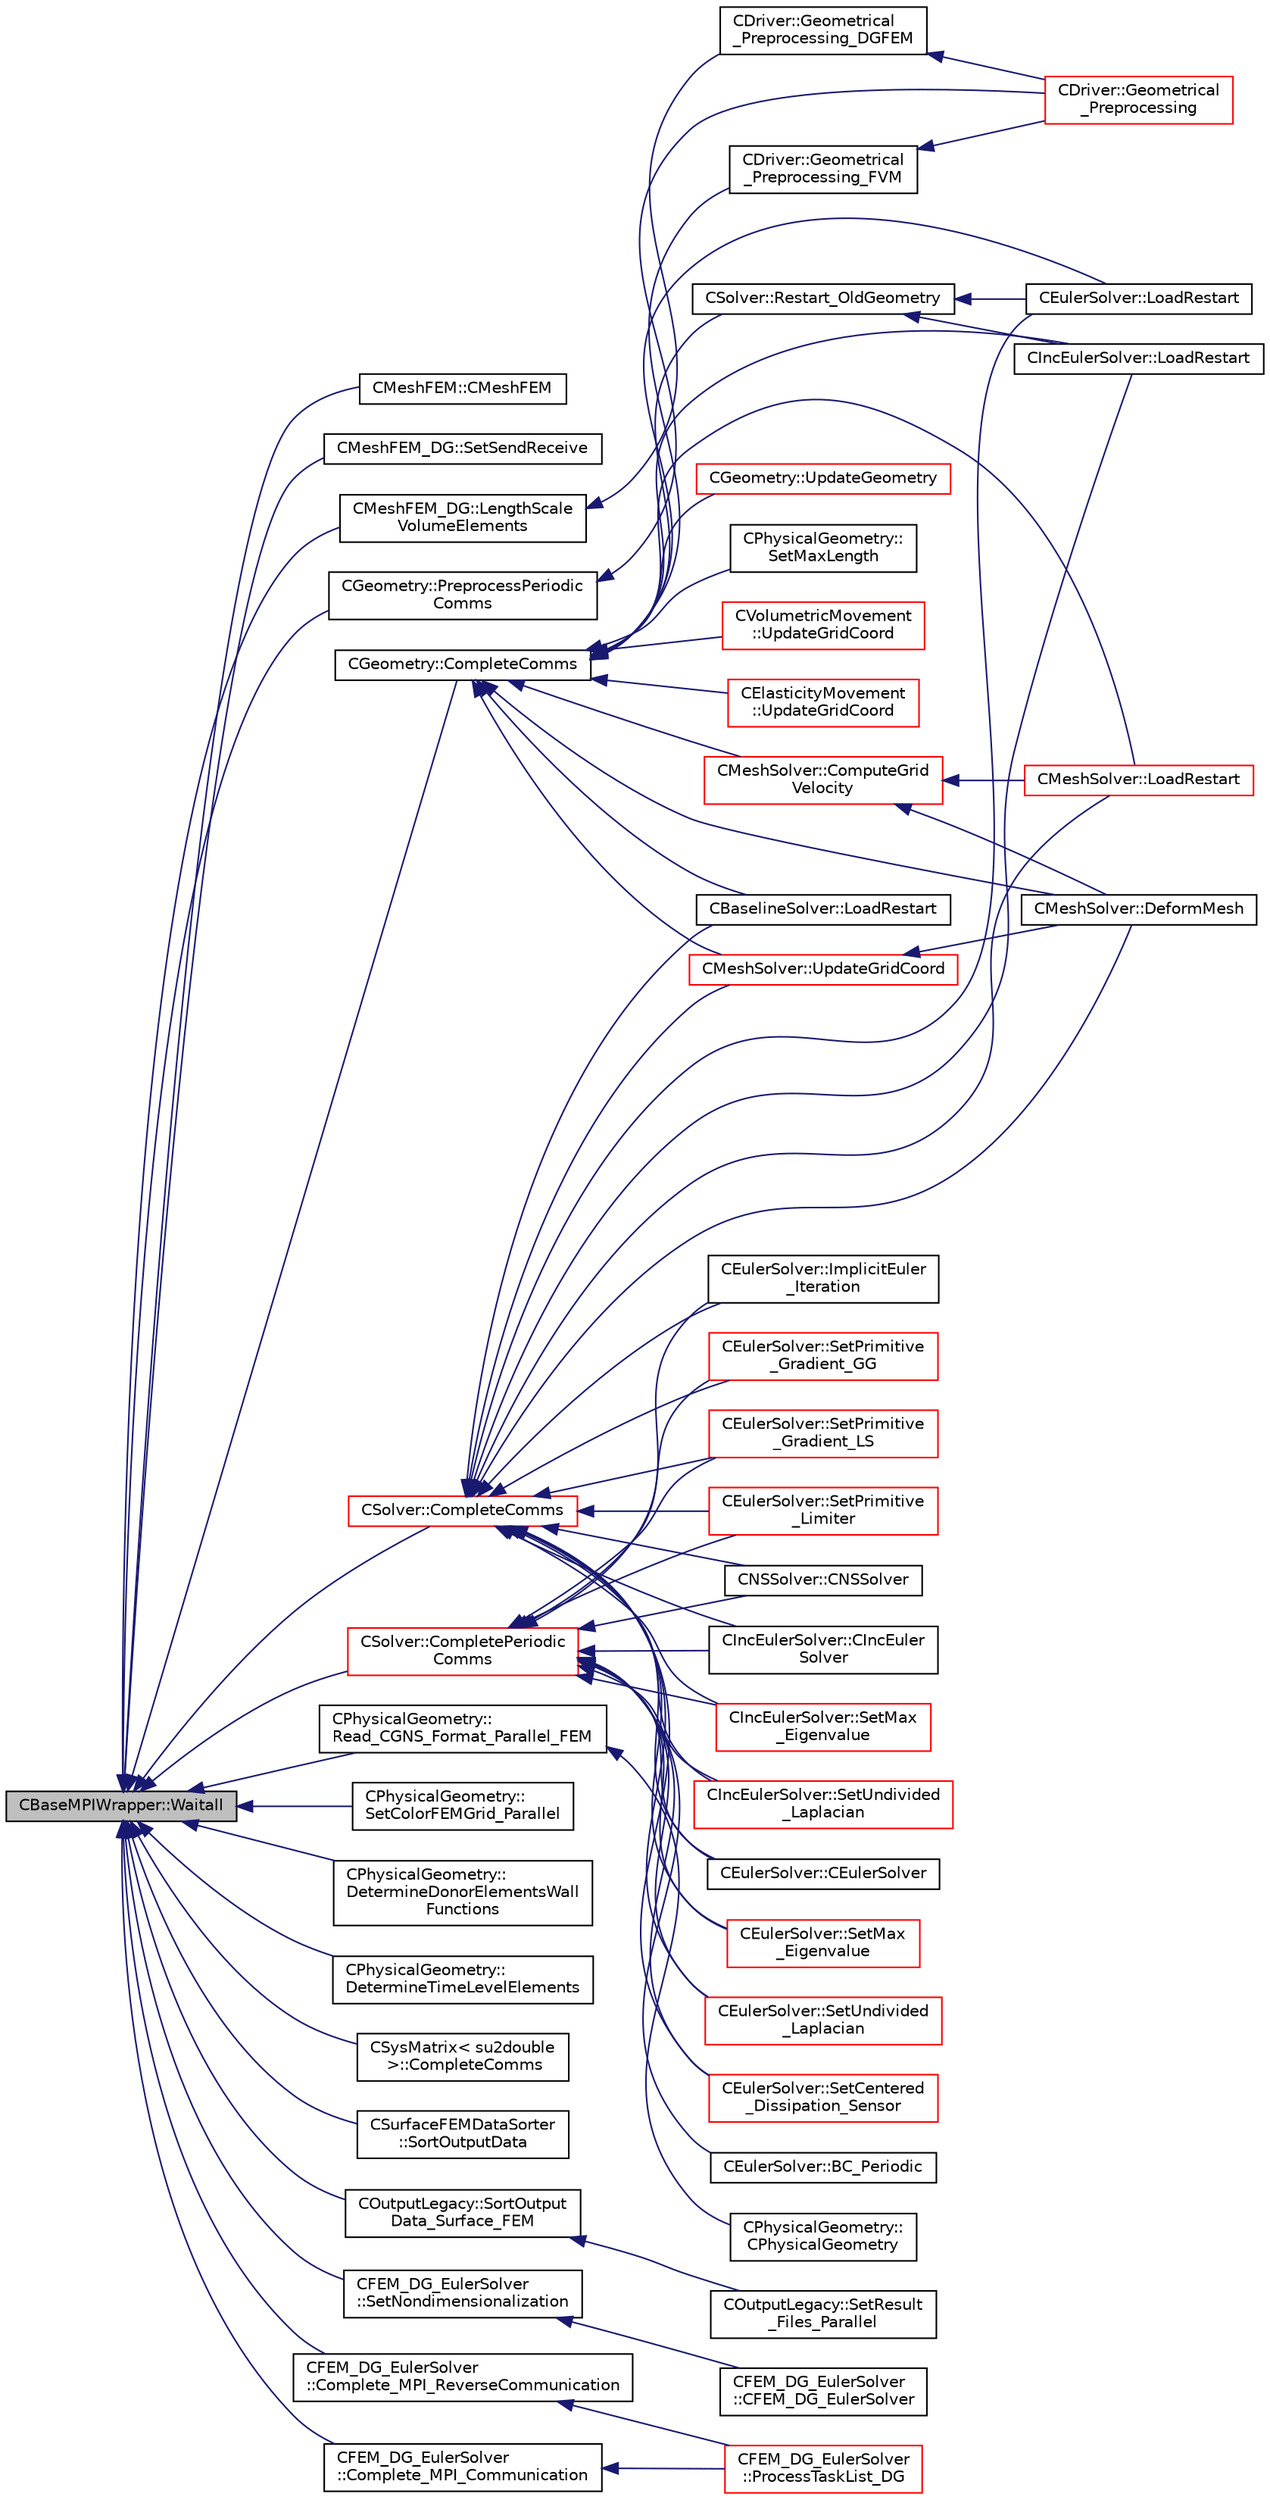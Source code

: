 digraph "CBaseMPIWrapper::Waitall"
{
  edge [fontname="Helvetica",fontsize="10",labelfontname="Helvetica",labelfontsize="10"];
  node [fontname="Helvetica",fontsize="10",shape=record];
  rankdir="LR";
  Node2914 [label="CBaseMPIWrapper::Waitall",height=0.2,width=0.4,color="black", fillcolor="grey75", style="filled", fontcolor="black"];
  Node2914 -> Node2915 [dir="back",color="midnightblue",fontsize="10",style="solid",fontname="Helvetica"];
  Node2915 [label="CMeshFEM::CMeshFEM",height=0.2,width=0.4,color="black", fillcolor="white", style="filled",URL="$class_c_mesh_f_e_m.html#ae74b12670fb49ad4d28836d9fc2aab8d",tooltip="Redistributes the grid over the ranks and creates the halo layer. "];
  Node2914 -> Node2916 [dir="back",color="midnightblue",fontsize="10",style="solid",fontname="Helvetica"];
  Node2916 [label="CMeshFEM_DG::SetSendReceive",height=0.2,width=0.4,color="black", fillcolor="white", style="filled",URL="$class_c_mesh_f_e_m___d_g.html#adf8fcdf33a354af9a10af730fe9786bb",tooltip="Set the send receive boundaries of the grid. "];
  Node2914 -> Node2917 [dir="back",color="midnightblue",fontsize="10",style="solid",fontname="Helvetica"];
  Node2917 [label="CMeshFEM_DG::LengthScale\lVolumeElements",height=0.2,width=0.4,color="black", fillcolor="white", style="filled",URL="$class_c_mesh_f_e_m___d_g.html#a35b7f0629dd61c88ca4dfbbda1c5e875",tooltip="Function, which computes a length scale of the volume elements. "];
  Node2917 -> Node2918 [dir="back",color="midnightblue",fontsize="10",style="solid",fontname="Helvetica"];
  Node2918 [label="CDriver::Geometrical\l_Preprocessing_DGFEM",height=0.2,width=0.4,color="black", fillcolor="white", style="filled",URL="$class_c_driver.html#a2d9ea1c3d957f03fa5e22fa55e3369a6",tooltip="Do the geometrical preprocessing for the DG FEM solver. "];
  Node2918 -> Node2919 [dir="back",color="midnightblue",fontsize="10",style="solid",fontname="Helvetica"];
  Node2919 [label="CDriver::Geometrical\l_Preprocessing",height=0.2,width=0.4,color="red", fillcolor="white", style="filled",URL="$class_c_driver.html#ad3d55fa299acdb779a7772bcee249004",tooltip="Construction of the edge-based data structure and the multigrid structure. "];
  Node2914 -> Node2921 [dir="back",color="midnightblue",fontsize="10",style="solid",fontname="Helvetica"];
  Node2921 [label="CGeometry::CompleteComms",height=0.2,width=0.4,color="black", fillcolor="white", style="filled",URL="$class_c_geometry.html#a18d2f0e3a00218eef232cd75029bc53e",tooltip="Routine to complete the set of non-blocking communications launched by InitiateComms() and unpacking ..."];
  Node2921 -> Node2922 [dir="back",color="midnightblue",fontsize="10",style="solid",fontname="Helvetica"];
  Node2922 [label="CGeometry::UpdateGeometry",height=0.2,width=0.4,color="red", fillcolor="white", style="filled",URL="$class_c_geometry.html#a19a4ef04ee51e37dc80cebf429e71a55",tooltip="Update the multi-grid structure and the wall-distance. "];
  Node2921 -> Node2933 [dir="back",color="midnightblue",fontsize="10",style="solid",fontname="Helvetica"];
  Node2933 [label="CPhysicalGeometry::\lSetMaxLength",height=0.2,width=0.4,color="black", fillcolor="white", style="filled",URL="$class_c_physical_geometry.html#a2b4568d0c08c7035c9ad4b07c4561b2c",tooltip="Set the maximum cell-center to cell-center distance for CVs. "];
  Node2921 -> Node2934 [dir="back",color="midnightblue",fontsize="10",style="solid",fontname="Helvetica"];
  Node2934 [label="CVolumetricMovement\l::UpdateGridCoord",height=0.2,width=0.4,color="red", fillcolor="white", style="filled",URL="$class_c_volumetric_movement.html#aad474762b9f95bb5c867fe33fdb4efba",tooltip="Update the value of the coordinates after the grid movement. "];
  Node2921 -> Node2957 [dir="back",color="midnightblue",fontsize="10",style="solid",fontname="Helvetica"];
  Node2957 [label="CElasticityMovement\l::UpdateGridCoord",height=0.2,width=0.4,color="red", fillcolor="white", style="filled",URL="$class_c_elasticity_movement.html#ae7d22e0f0d88bdc3be317d46f90c52d7",tooltip="Update the value of the coordinates after the grid movement. "];
  Node2921 -> Node2959 [dir="back",color="midnightblue",fontsize="10",style="solid",fontname="Helvetica"];
  Node2959 [label="CDriver::Geometrical\l_Preprocessing_FVM",height=0.2,width=0.4,color="black", fillcolor="white", style="filled",URL="$class_c_driver.html#a2007d2233a2d935a90140499ec4822a4",tooltip="Geometrical_Preprocessing_FVM. "];
  Node2959 -> Node2919 [dir="back",color="midnightblue",fontsize="10",style="solid",fontname="Helvetica"];
  Node2921 -> Node2960 [dir="back",color="midnightblue",fontsize="10",style="solid",fontname="Helvetica"];
  Node2960 [label="CEulerSolver::LoadRestart",height=0.2,width=0.4,color="black", fillcolor="white", style="filled",URL="$class_c_euler_solver.html#a463d0854ec9cfb4a277794df9329ebae",tooltip="Load a solution from a restart file. "];
  Node2921 -> Node2961 [dir="back",color="midnightblue",fontsize="10",style="solid",fontname="Helvetica"];
  Node2961 [label="CIncEulerSolver::LoadRestart",height=0.2,width=0.4,color="black", fillcolor="white", style="filled",URL="$class_c_inc_euler_solver.html#aa4c572590c60bbc0f3db269eb55ea12f",tooltip="Load a solution from a restart file. "];
  Node2921 -> Node2962 [dir="back",color="midnightblue",fontsize="10",style="solid",fontname="Helvetica"];
  Node2962 [label="CSolver::Restart_OldGeometry",height=0.2,width=0.4,color="black", fillcolor="white", style="filled",URL="$class_c_solver.html#a5a2c57500290322ac02752f98fa1f163",tooltip="Load the geometries at the previous time states n and nM1. "];
  Node2962 -> Node2960 [dir="back",color="midnightblue",fontsize="10",style="solid",fontname="Helvetica"];
  Node2962 -> Node2961 [dir="back",color="midnightblue",fontsize="10",style="solid",fontname="Helvetica"];
  Node2921 -> Node2963 [dir="back",color="midnightblue",fontsize="10",style="solid",fontname="Helvetica"];
  Node2963 [label="CBaselineSolver::LoadRestart",height=0.2,width=0.4,color="black", fillcolor="white", style="filled",URL="$class_c_baseline_solver.html#acb5f7a5211dcf8ba4337e9b251024553",tooltip="Load a solution from a restart file. "];
  Node2921 -> Node2964 [dir="back",color="midnightblue",fontsize="10",style="solid",fontname="Helvetica"];
  Node2964 [label="CMeshSolver::DeformMesh",height=0.2,width=0.4,color="black", fillcolor="white", style="filled",URL="$class_c_mesh_solver.html#a9f95488da182ba844e5ea3cd0d613399",tooltip="Grid deformation using the linear elasticity equations. "];
  Node2921 -> Node2965 [dir="back",color="midnightblue",fontsize="10",style="solid",fontname="Helvetica"];
  Node2965 [label="CMeshSolver::UpdateGridCoord",height=0.2,width=0.4,color="red", fillcolor="white", style="filled",URL="$class_c_mesh_solver.html#a2bec69d4296fc697955ebfff9d899971",tooltip="Update the value of the coordinates after the grid movement. "];
  Node2965 -> Node2964 [dir="back",color="midnightblue",fontsize="10",style="solid",fontname="Helvetica"];
  Node2921 -> Node2967 [dir="back",color="midnightblue",fontsize="10",style="solid",fontname="Helvetica"];
  Node2967 [label="CMeshSolver::ComputeGrid\lVelocity",height=0.2,width=0.4,color="red", fillcolor="white", style="filled",URL="$class_c_mesh_solver.html#af8ed30c05a9adae36d8b41a88a53a448",tooltip="Compute the grid velocity form the displacements of the mesh. "];
  Node2967 -> Node2964 [dir="back",color="midnightblue",fontsize="10",style="solid",fontname="Helvetica"];
  Node2967 -> Node2968 [dir="back",color="midnightblue",fontsize="10",style="solid",fontname="Helvetica"];
  Node2968 [label="CMeshSolver::LoadRestart",height=0.2,width=0.4,color="red", fillcolor="white", style="filled",URL="$class_c_mesh_solver.html#a158c64de91317d7570e7192493fe0a19",tooltip="Load a solution from a restart file. "];
  Node2921 -> Node2968 [dir="back",color="midnightblue",fontsize="10",style="solid",fontname="Helvetica"];
  Node2914 -> Node2969 [dir="back",color="midnightblue",fontsize="10",style="solid",fontname="Helvetica"];
  Node2969 [label="CGeometry::PreprocessPeriodic\lComms",height=0.2,width=0.4,color="black", fillcolor="white", style="filled",URL="$class_c_geometry.html#a7c4fd8aa54722efc3d52a7cb70485ecb",tooltip="Routine to set up persistent data structures for periodic communications. "];
  Node2969 -> Node2919 [dir="back",color="midnightblue",fontsize="10",style="solid",fontname="Helvetica"];
  Node2914 -> Node2970 [dir="back",color="midnightblue",fontsize="10",style="solid",fontname="Helvetica"];
  Node2970 [label="CPhysicalGeometry::\lRead_CGNS_Format_Parallel_FEM",height=0.2,width=0.4,color="black", fillcolor="white", style="filled",URL="$class_c_physical_geometry.html#a5fa5c4805d03646f8bfbf8622265f958",tooltip="Reads for the FEM solver the geometry of the grid and adjust the boundary conditions with the configu..."];
  Node2970 -> Node2971 [dir="back",color="midnightblue",fontsize="10",style="solid",fontname="Helvetica"];
  Node2971 [label="CPhysicalGeometry::\lCPhysicalGeometry",height=0.2,width=0.4,color="black", fillcolor="white", style="filled",URL="$class_c_physical_geometry.html#a075a737b341a64de5463ddd41096692e",tooltip="Reads the geometry of the grid and adjust the boundary conditions with the configuration file..."];
  Node2914 -> Node2972 [dir="back",color="midnightblue",fontsize="10",style="solid",fontname="Helvetica"];
  Node2972 [label="CPhysicalGeometry::\lSetColorFEMGrid_Parallel",height=0.2,width=0.4,color="black", fillcolor="white", style="filled",URL="$class_c_physical_geometry.html#a731c0207381f31f0b1165b646abc2acb",tooltip="Set the domains for FEM grid partitioning using ParMETIS. "];
  Node2914 -> Node2973 [dir="back",color="midnightblue",fontsize="10",style="solid",fontname="Helvetica"];
  Node2973 [label="CPhysicalGeometry::\lDetermineDonorElementsWall\lFunctions",height=0.2,width=0.4,color="black", fillcolor="white", style="filled",URL="$class_c_physical_geometry.html#acef4e18142b580bf09f21e5b71387d5f",tooltip="Determine the donor elements for the boundary elements on viscous wall boundaries when wall functions..."];
  Node2914 -> Node2974 [dir="back",color="midnightblue",fontsize="10",style="solid",fontname="Helvetica"];
  Node2974 [label="CPhysicalGeometry::\lDetermineTimeLevelElements",height=0.2,width=0.4,color="black", fillcolor="white", style="filled",URL="$class_c_physical_geometry.html#a18f63cc49f7dc20241a0599ad1426ba8",tooltip="Determine the time level of the elements when time accurate local time stepping is employed..."];
  Node2914 -> Node2975 [dir="back",color="midnightblue",fontsize="10",style="solid",fontname="Helvetica"];
  Node2975 [label="CSysMatrix\< su2double\l \>::CompleteComms",height=0.2,width=0.4,color="black", fillcolor="white", style="filled",URL="$class_c_sys_matrix.html#a0d93fb3211183a67dff584635e9d8547",tooltip="Routine to complete the set of non-blocking communications launched by InitiateComms() and unpacking ..."];
  Node2914 -> Node2976 [dir="back",color="midnightblue",fontsize="10",style="solid",fontname="Helvetica"];
  Node2976 [label="CSurfaceFEMDataSorter\l::SortOutputData",height=0.2,width=0.4,color="black", fillcolor="white", style="filled",URL="$class_c_surface_f_e_m_data_sorter.html#a780cb416bfb4aed7697a252887821020",tooltip="Sort the output data for each grid node into a linear partitioning across all processors. "];
  Node2914 -> Node2977 [dir="back",color="midnightblue",fontsize="10",style="solid",fontname="Helvetica"];
  Node2977 [label="COutputLegacy::SortOutput\lData_Surface_FEM",height=0.2,width=0.4,color="black", fillcolor="white", style="filled",URL="$class_c_output_legacy.html#ae45e01ba012e02fff282e513b9c846bf",tooltip="Sort the surface output data for each grid node into a linear partitioning across all processors (DG-..."];
  Node2977 -> Node2978 [dir="back",color="midnightblue",fontsize="10",style="solid",fontname="Helvetica"];
  Node2978 [label="COutputLegacy::SetResult\l_Files_Parallel",height=0.2,width=0.4,color="black", fillcolor="white", style="filled",URL="$class_c_output_legacy.html#a9e7832982d8237df4df455b027fd203b",tooltip="Writes and organizes the all the output files, except the history one, for parallel computations..."];
  Node2914 -> Node2979 [dir="back",color="midnightblue",fontsize="10",style="solid",fontname="Helvetica"];
  Node2979 [label="CFEM_DG_EulerSolver\l::SetNondimensionalization",height=0.2,width=0.4,color="black", fillcolor="white", style="filled",URL="$class_c_f_e_m___d_g___euler_solver.html#a31316dc2fe564329d9bb372961b10a3a",tooltip="Set the fluid solver nondimensionalization. "];
  Node2979 -> Node2980 [dir="back",color="midnightblue",fontsize="10",style="solid",fontname="Helvetica"];
  Node2980 [label="CFEM_DG_EulerSolver\l::CFEM_DG_EulerSolver",height=0.2,width=0.4,color="black", fillcolor="white", style="filled",URL="$class_c_f_e_m___d_g___euler_solver.html#a70d30ef9e7cd7620d54ec73f4b1ed28c"];
  Node2914 -> Node2981 [dir="back",color="midnightblue",fontsize="10",style="solid",fontname="Helvetica"];
  Node2981 [label="CFEM_DG_EulerSolver\l::Complete_MPI_Communication",height=0.2,width=0.4,color="black", fillcolor="white", style="filled",URL="$class_c_f_e_m___d_g___euler_solver.html#ad3428a192cfff4925a3ce854866119de",tooltip="Routine that completes the non-blocking communication between ranks. "];
  Node2981 -> Node2982 [dir="back",color="midnightblue",fontsize="10",style="solid",fontname="Helvetica"];
  Node2982 [label="CFEM_DG_EulerSolver\l::ProcessTaskList_DG",height=0.2,width=0.4,color="red", fillcolor="white", style="filled",URL="$class_c_f_e_m___d_g___euler_solver.html#a651cad1a94f2024c75a1a8be347e3375",tooltip="Function, which processes the list of tasks to be executed by the DG solver. "];
  Node2914 -> Node2985 [dir="back",color="midnightblue",fontsize="10",style="solid",fontname="Helvetica"];
  Node2985 [label="CFEM_DG_EulerSolver\l::Complete_MPI_ReverseCommunication",height=0.2,width=0.4,color="black", fillcolor="white", style="filled",URL="$class_c_f_e_m___d_g___euler_solver.html#af5891c1fd8de49fe774a68cd7bc0b6ec",tooltip="Routine that completes the reverse non-blocking communication between ranks. "];
  Node2985 -> Node2982 [dir="back",color="midnightblue",fontsize="10",style="solid",fontname="Helvetica"];
  Node2914 -> Node2986 [dir="back",color="midnightblue",fontsize="10",style="solid",fontname="Helvetica"];
  Node2986 [label="CSolver::CompletePeriodic\lComms",height=0.2,width=0.4,color="red", fillcolor="white", style="filled",URL="$class_c_solver.html#a7e77df2076057995213de49d4ca2e7c7",tooltip="Routine to complete the set of non-blocking periodic communications launched by InitiatePeriodicComms..."];
  Node2986 -> Node2987 [dir="back",color="midnightblue",fontsize="10",style="solid",fontname="Helvetica"];
  Node2987 [label="CEulerSolver::CEulerSolver",height=0.2,width=0.4,color="black", fillcolor="white", style="filled",URL="$class_c_euler_solver.html#ae1e74218b4e943111b100d7ddcbd4db9"];
  Node2986 -> Node2988 [dir="back",color="midnightblue",fontsize="10",style="solid",fontname="Helvetica"];
  Node2988 [label="CEulerSolver::SetMax\l_Eigenvalue",height=0.2,width=0.4,color="red", fillcolor="white", style="filled",URL="$class_c_euler_solver.html#a76f7fdf349ae41c6f0cf4df82b571fb1",tooltip="Compute the max eigenvalue. "];
  Node2986 -> Node2991 [dir="back",color="midnightblue",fontsize="10",style="solid",fontname="Helvetica"];
  Node2991 [label="CEulerSolver::SetUndivided\l_Laplacian",height=0.2,width=0.4,color="red", fillcolor="white", style="filled",URL="$class_c_euler_solver.html#adc7c82a25b8be22b16b5452c1992744f",tooltip="Compute the undivided laplacian for the solution, except the energy equation. "];
  Node2986 -> Node2992 [dir="back",color="midnightblue",fontsize="10",style="solid",fontname="Helvetica"];
  Node2992 [label="CEulerSolver::SetCentered\l_Dissipation_Sensor",height=0.2,width=0.4,color="red", fillcolor="white", style="filled",URL="$class_c_euler_solver.html#a2f4e3619ae65c63cbda1ef2098441ab4",tooltip="Compute a pressure sensor switch. "];
  Node2986 -> Node2993 [dir="back",color="midnightblue",fontsize="10",style="solid",fontname="Helvetica"];
  Node2993 [label="CEulerSolver::ImplicitEuler\l_Iteration",height=0.2,width=0.4,color="black", fillcolor="white", style="filled",URL="$class_c_euler_solver.html#a4e8277fc44dc97c8d73fbe3347204372",tooltip="Update the solution using an implicit Euler scheme. "];
  Node2986 -> Node2994 [dir="back",color="midnightblue",fontsize="10",style="solid",fontname="Helvetica"];
  Node2994 [label="CEulerSolver::SetPrimitive\l_Gradient_GG",height=0.2,width=0.4,color="red", fillcolor="white", style="filled",URL="$class_c_euler_solver.html#a74fb3b502b83371fcf0728ec546e039b",tooltip="Compute the gradient of the primitive variables using Green-Gauss method, and stores the result in th..."];
  Node2986 -> Node2995 [dir="back",color="midnightblue",fontsize="10",style="solid",fontname="Helvetica"];
  Node2995 [label="CEulerSolver::SetPrimitive\l_Gradient_LS",height=0.2,width=0.4,color="red", fillcolor="white", style="filled",URL="$class_c_euler_solver.html#a734d5bd064215fb722477f39993155d4",tooltip="Compute the gradient of the primitive variables using a Least-Squares method, and stores the result i..."];
  Node2986 -> Node2996 [dir="back",color="midnightblue",fontsize="10",style="solid",fontname="Helvetica"];
  Node2996 [label="CEulerSolver::SetPrimitive\l_Limiter",height=0.2,width=0.4,color="red", fillcolor="white", style="filled",URL="$class_c_euler_solver.html#a43004a7f0fad7a6d1f435144710bf13e",tooltip="Compute the limiter of the primitive variables. "];
  Node2986 -> Node2997 [dir="back",color="midnightblue",fontsize="10",style="solid",fontname="Helvetica"];
  Node2997 [label="CEulerSolver::BC_Periodic",height=0.2,width=0.4,color="black", fillcolor="white", style="filled",URL="$class_c_euler_solver.html#a9bd458698ede3dffd1b4d1f974f39b03",tooltip="Impose a periodic boundary condition by summing contributions from the complete control volume..."];
  Node2986 -> Node2998 [dir="back",color="midnightblue",fontsize="10",style="solid",fontname="Helvetica"];
  Node2998 [label="CNSSolver::CNSSolver",height=0.2,width=0.4,color="black", fillcolor="white", style="filled",URL="$class_c_n_s_solver.html#a2a8ad49c42b4546696e631cf44b7788b"];
  Node2986 -> Node2999 [dir="back",color="midnightblue",fontsize="10",style="solid",fontname="Helvetica"];
  Node2999 [label="CIncEulerSolver::CIncEuler\lSolver",height=0.2,width=0.4,color="black", fillcolor="white", style="filled",URL="$class_c_inc_euler_solver.html#a91f644b8f9a00215bac5bcd31dfc06d8"];
  Node2986 -> Node3000 [dir="back",color="midnightblue",fontsize="10",style="solid",fontname="Helvetica"];
  Node3000 [label="CIncEulerSolver::SetMax\l_Eigenvalue",height=0.2,width=0.4,color="red", fillcolor="white", style="filled",URL="$class_c_inc_euler_solver.html#ab804c5648aa5dd71ea12a57997167984",tooltip="Compute the max eigenvalue. "];
  Node2986 -> Node3003 [dir="back",color="midnightblue",fontsize="10",style="solid",fontname="Helvetica"];
  Node3003 [label="CIncEulerSolver::SetUndivided\l_Laplacian",height=0.2,width=0.4,color="red", fillcolor="white", style="filled",URL="$class_c_inc_euler_solver.html#a8b5d7772432b9759213892a50621c329",tooltip="Compute the undivided laplacian for the solution, except the energy equation. "];
  Node2914 -> Node3024 [dir="back",color="midnightblue",fontsize="10",style="solid",fontname="Helvetica"];
  Node3024 [label="CSolver::CompleteComms",height=0.2,width=0.4,color="red", fillcolor="white", style="filled",URL="$class_c_solver.html#a8d3046ad54e177f0705a2bff99c1cf16",tooltip="Routine to complete the set of non-blocking communications launched by InitiateComms() and unpacking ..."];
  Node3024 -> Node2987 [dir="back",color="midnightblue",fontsize="10",style="solid",fontname="Helvetica"];
  Node3024 -> Node2988 [dir="back",color="midnightblue",fontsize="10",style="solid",fontname="Helvetica"];
  Node3024 -> Node2991 [dir="back",color="midnightblue",fontsize="10",style="solid",fontname="Helvetica"];
  Node3024 -> Node2992 [dir="back",color="midnightblue",fontsize="10",style="solid",fontname="Helvetica"];
  Node3024 -> Node2993 [dir="back",color="midnightblue",fontsize="10",style="solid",fontname="Helvetica"];
  Node3024 -> Node2994 [dir="back",color="midnightblue",fontsize="10",style="solid",fontname="Helvetica"];
  Node3024 -> Node2995 [dir="back",color="midnightblue",fontsize="10",style="solid",fontname="Helvetica"];
  Node3024 -> Node2996 [dir="back",color="midnightblue",fontsize="10",style="solid",fontname="Helvetica"];
  Node3024 -> Node2960 [dir="back",color="midnightblue",fontsize="10",style="solid",fontname="Helvetica"];
  Node3024 -> Node2998 [dir="back",color="midnightblue",fontsize="10",style="solid",fontname="Helvetica"];
  Node3024 -> Node2999 [dir="back",color="midnightblue",fontsize="10",style="solid",fontname="Helvetica"];
  Node3024 -> Node3000 [dir="back",color="midnightblue",fontsize="10",style="solid",fontname="Helvetica"];
  Node3024 -> Node3003 [dir="back",color="midnightblue",fontsize="10",style="solid",fontname="Helvetica"];
  Node3024 -> Node2961 [dir="back",color="midnightblue",fontsize="10",style="solid",fontname="Helvetica"];
  Node3024 -> Node2963 [dir="back",color="midnightblue",fontsize="10",style="solid",fontname="Helvetica"];
  Node3024 -> Node2964 [dir="back",color="midnightblue",fontsize="10",style="solid",fontname="Helvetica"];
  Node3024 -> Node2965 [dir="back",color="midnightblue",fontsize="10",style="solid",fontname="Helvetica"];
  Node3024 -> Node2968 [dir="back",color="midnightblue",fontsize="10",style="solid",fontname="Helvetica"];
}
